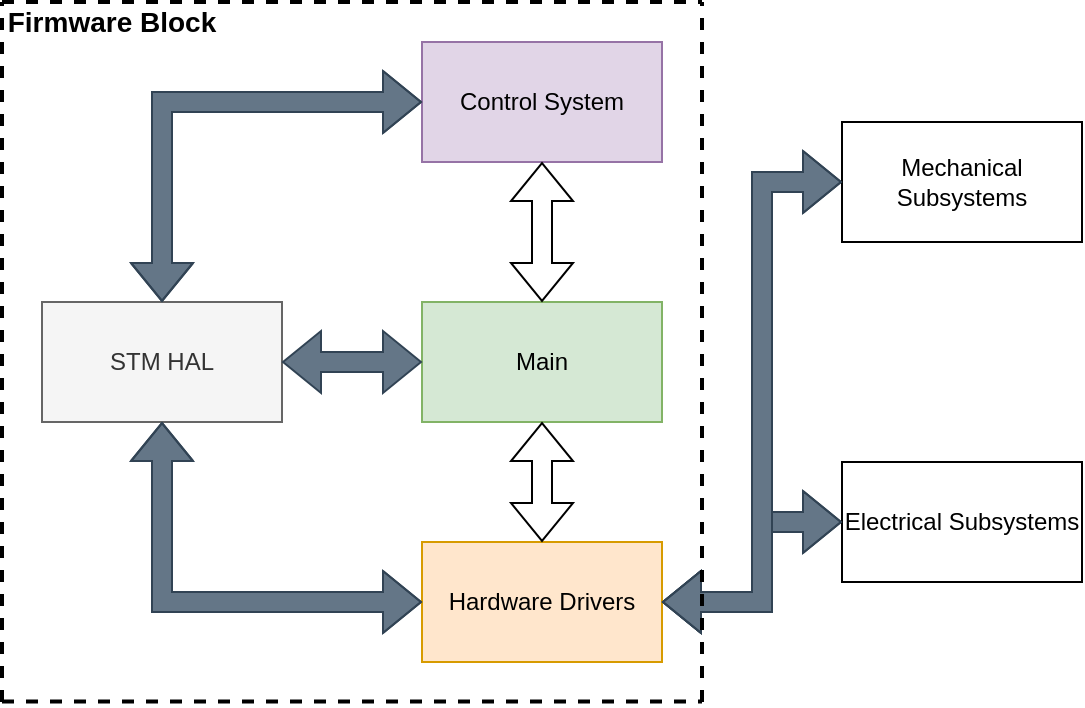 <mxfile version="20.2.3" type="device"><diagram id="B0p5HYzHQwKJs5Qqme5q" name="Page-1"><mxGraphModel dx="675" dy="759" grid="0" gridSize="10" guides="1" tooltips="1" connect="1" arrows="1" fold="1" page="1" pageScale="1" pageWidth="850" pageHeight="1100" math="0" shadow="0"><root><mxCell id="0"/><mxCell id="1" parent="0"/><mxCell id="n6he2omcjqq3rQcgJadS-2" value="STM HAL" style="rounded=0;whiteSpace=wrap;html=1;fillColor=#f5f5f5;fontColor=#333333;strokeColor=#666666;" vertex="1" parent="1"><mxGeometry x="160" y="280" width="120" height="60" as="geometry"/></mxCell><mxCell id="n6he2omcjqq3rQcgJadS-4" value="Main" style="rounded=0;whiteSpace=wrap;html=1;fillColor=#d5e8d4;strokeColor=#82b366;" vertex="1" parent="1"><mxGeometry x="350" y="280" width="120" height="60" as="geometry"/></mxCell><mxCell id="n6he2omcjqq3rQcgJadS-5" value="Control System" style="rounded=0;whiteSpace=wrap;html=1;fillColor=#e1d5e7;strokeColor=#9673a6;" vertex="1" parent="1"><mxGeometry x="350" y="150" width="120" height="60" as="geometry"/></mxCell><mxCell id="n6he2omcjqq3rQcgJadS-6" value="Hardware Drivers" style="rounded=0;whiteSpace=wrap;html=1;fillColor=#ffe6cc;strokeColor=#d79b00;" vertex="1" parent="1"><mxGeometry x="350" y="400" width="120" height="60" as="geometry"/></mxCell><mxCell id="n6he2omcjqq3rQcgJadS-8" value="" style="shape=flexArrow;endArrow=classic;startArrow=classic;html=1;rounded=0;entryX=0.5;entryY=1;entryDx=0;entryDy=0;exitX=0.5;exitY=0;exitDx=0;exitDy=0;" edge="1" parent="1" source="n6he2omcjqq3rQcgJadS-4" target="n6he2omcjqq3rQcgJadS-5"><mxGeometry width="100" height="100" relative="1" as="geometry"><mxPoint x="270" y="290" as="sourcePoint"/><mxPoint x="370" y="190" as="targetPoint"/></mxGeometry></mxCell><mxCell id="n6he2omcjqq3rQcgJadS-9" value="" style="shape=flexArrow;endArrow=classic;startArrow=classic;html=1;rounded=0;entryX=0;entryY=0.5;entryDx=0;entryDy=0;exitX=1;exitY=0.5;exitDx=0;exitDy=0;fillColor=#647687;strokeColor=#314354;" edge="1" parent="1" source="n6he2omcjqq3rQcgJadS-2" target="n6he2omcjqq3rQcgJadS-4"><mxGeometry width="100" height="100" relative="1" as="geometry"><mxPoint x="210" y="270" as="sourcePoint"/><mxPoint x="310" y="170" as="targetPoint"/></mxGeometry></mxCell><mxCell id="n6he2omcjqq3rQcgJadS-10" value="" style="shape=flexArrow;endArrow=classic;startArrow=classic;html=1;rounded=0;entryX=0;entryY=0.5;entryDx=0;entryDy=0;exitX=0.5;exitY=1;exitDx=0;exitDy=0;fillColor=#647687;strokeColor=#314354;" edge="1" parent="1" source="n6he2omcjqq3rQcgJadS-2" target="n6he2omcjqq3rQcgJadS-6"><mxGeometry width="100" height="100" relative="1" as="geometry"><mxPoint x="190" y="470" as="sourcePoint"/><mxPoint x="290" y="370" as="targetPoint"/><Array as="points"><mxPoint x="220" y="430"/></Array></mxGeometry></mxCell><mxCell id="n6he2omcjqq3rQcgJadS-11" value="" style="shape=flexArrow;endArrow=classic;startArrow=classic;html=1;rounded=0;entryX=0.5;entryY=1;entryDx=0;entryDy=0;exitX=0.5;exitY=0;exitDx=0;exitDy=0;" edge="1" parent="1" source="n6he2omcjqq3rQcgJadS-6" target="n6he2omcjqq3rQcgJadS-4"><mxGeometry width="100" height="100" relative="1" as="geometry"><mxPoint x="140" y="590" as="sourcePoint"/><mxPoint x="240" y="490" as="targetPoint"/></mxGeometry></mxCell><mxCell id="n6he2omcjqq3rQcgJadS-12" value="" style="shape=flexArrow;endArrow=classic;startArrow=classic;html=1;rounded=0;entryX=0;entryY=0.5;entryDx=0;entryDy=0;exitX=0.5;exitY=0;exitDx=0;exitDy=0;fillColor=#647687;strokeColor=#314354;" edge="1" parent="1" source="n6he2omcjqq3rQcgJadS-2" target="n6he2omcjqq3rQcgJadS-5"><mxGeometry width="100" height="100" relative="1" as="geometry"><mxPoint x="50" y="290" as="sourcePoint"/><mxPoint x="150" y="190" as="targetPoint"/><Array as="points"><mxPoint x="220" y="180"/></Array></mxGeometry></mxCell><mxCell id="n6he2omcjqq3rQcgJadS-13" value="Mechanical Subsystems" style="rounded=0;whiteSpace=wrap;html=1;" vertex="1" parent="1"><mxGeometry x="560" y="190" width="120" height="60" as="geometry"/></mxCell><mxCell id="n6he2omcjqq3rQcgJadS-14" value="Electrical Subsystems" style="rounded=0;whiteSpace=wrap;html=1;" vertex="1" parent="1"><mxGeometry x="560" y="360" width="120" height="60" as="geometry"/></mxCell><mxCell id="n6he2omcjqq3rQcgJadS-15" value="" style="shape=flexArrow;endArrow=classic;startArrow=classic;html=1;rounded=0;entryX=0;entryY=0.5;entryDx=0;entryDy=0;exitX=1;exitY=0.5;exitDx=0;exitDy=0;fillColor=#647687;strokeColor=#314354;" edge="1" parent="1" source="n6he2omcjqq3rQcgJadS-6" target="n6he2omcjqq3rQcgJadS-14"><mxGeometry width="100" height="100" relative="1" as="geometry"><mxPoint x="430" y="590" as="sourcePoint"/><mxPoint x="530" y="490" as="targetPoint"/><Array as="points"><mxPoint x="520" y="430"/><mxPoint x="520" y="390"/></Array></mxGeometry></mxCell><mxCell id="n6he2omcjqq3rQcgJadS-16" value="" style="shape=flexArrow;endArrow=classic;startArrow=classic;html=1;rounded=0;exitX=1;exitY=0.5;exitDx=0;exitDy=0;entryX=0;entryY=0.5;entryDx=0;entryDy=0;fillColor=#647687;strokeColor=#314354;" edge="1" parent="1" source="n6he2omcjqq3rQcgJadS-6" target="n6he2omcjqq3rQcgJadS-13"><mxGeometry width="100" height="100" relative="1" as="geometry"><mxPoint x="490" y="410" as="sourcePoint"/><mxPoint x="590" y="310" as="targetPoint"/><Array as="points"><mxPoint x="520" y="430"/><mxPoint x="520" y="370"/><mxPoint x="520" y="220"/></Array></mxGeometry></mxCell><mxCell id="n6he2omcjqq3rQcgJadS-19" value="" style="endArrow=none;dashed=1;html=1;strokeWidth=2;rounded=0;" edge="1" parent="1"><mxGeometry width="50" height="50" relative="1" as="geometry"><mxPoint x="490" y="480" as="sourcePoint"/><mxPoint x="490" y="130" as="targetPoint"/></mxGeometry></mxCell><mxCell id="n6he2omcjqq3rQcgJadS-20" value="" style="endArrow=none;dashed=1;html=1;strokeWidth=2;rounded=0;" edge="1" parent="1"><mxGeometry width="50" height="50" relative="1" as="geometry"><mxPoint x="140" y="130" as="sourcePoint"/><mxPoint x="490" y="130" as="targetPoint"/></mxGeometry></mxCell><mxCell id="n6he2omcjqq3rQcgJadS-21" value="" style="endArrow=none;dashed=1;html=1;strokeWidth=2;rounded=0;" edge="1" parent="1"><mxGeometry width="50" height="50" relative="1" as="geometry"><mxPoint x="140" y="480" as="sourcePoint"/><mxPoint x="140" y="130" as="targetPoint"/></mxGeometry></mxCell><mxCell id="n6he2omcjqq3rQcgJadS-22" value="" style="endArrow=none;dashed=1;html=1;strokeWidth=2;rounded=0;" edge="1" parent="1"><mxGeometry width="50" height="50" relative="1" as="geometry"><mxPoint x="140" y="479.71" as="sourcePoint"/><mxPoint x="490" y="479.71" as="targetPoint"/></mxGeometry></mxCell><mxCell id="n6he2omcjqq3rQcgJadS-23" value="&lt;b&gt;&lt;font style=&quot;font-size: 14px;&quot;&gt;Firmware Block&lt;/font&gt;&lt;/b&gt;" style="text;html=1;strokeColor=none;fillColor=none;align=center;verticalAlign=middle;whiteSpace=wrap;rounded=0;" vertex="1" parent="1"><mxGeometry x="140" y="130" width="110" height="20" as="geometry"/></mxCell></root></mxGraphModel></diagram></mxfile>